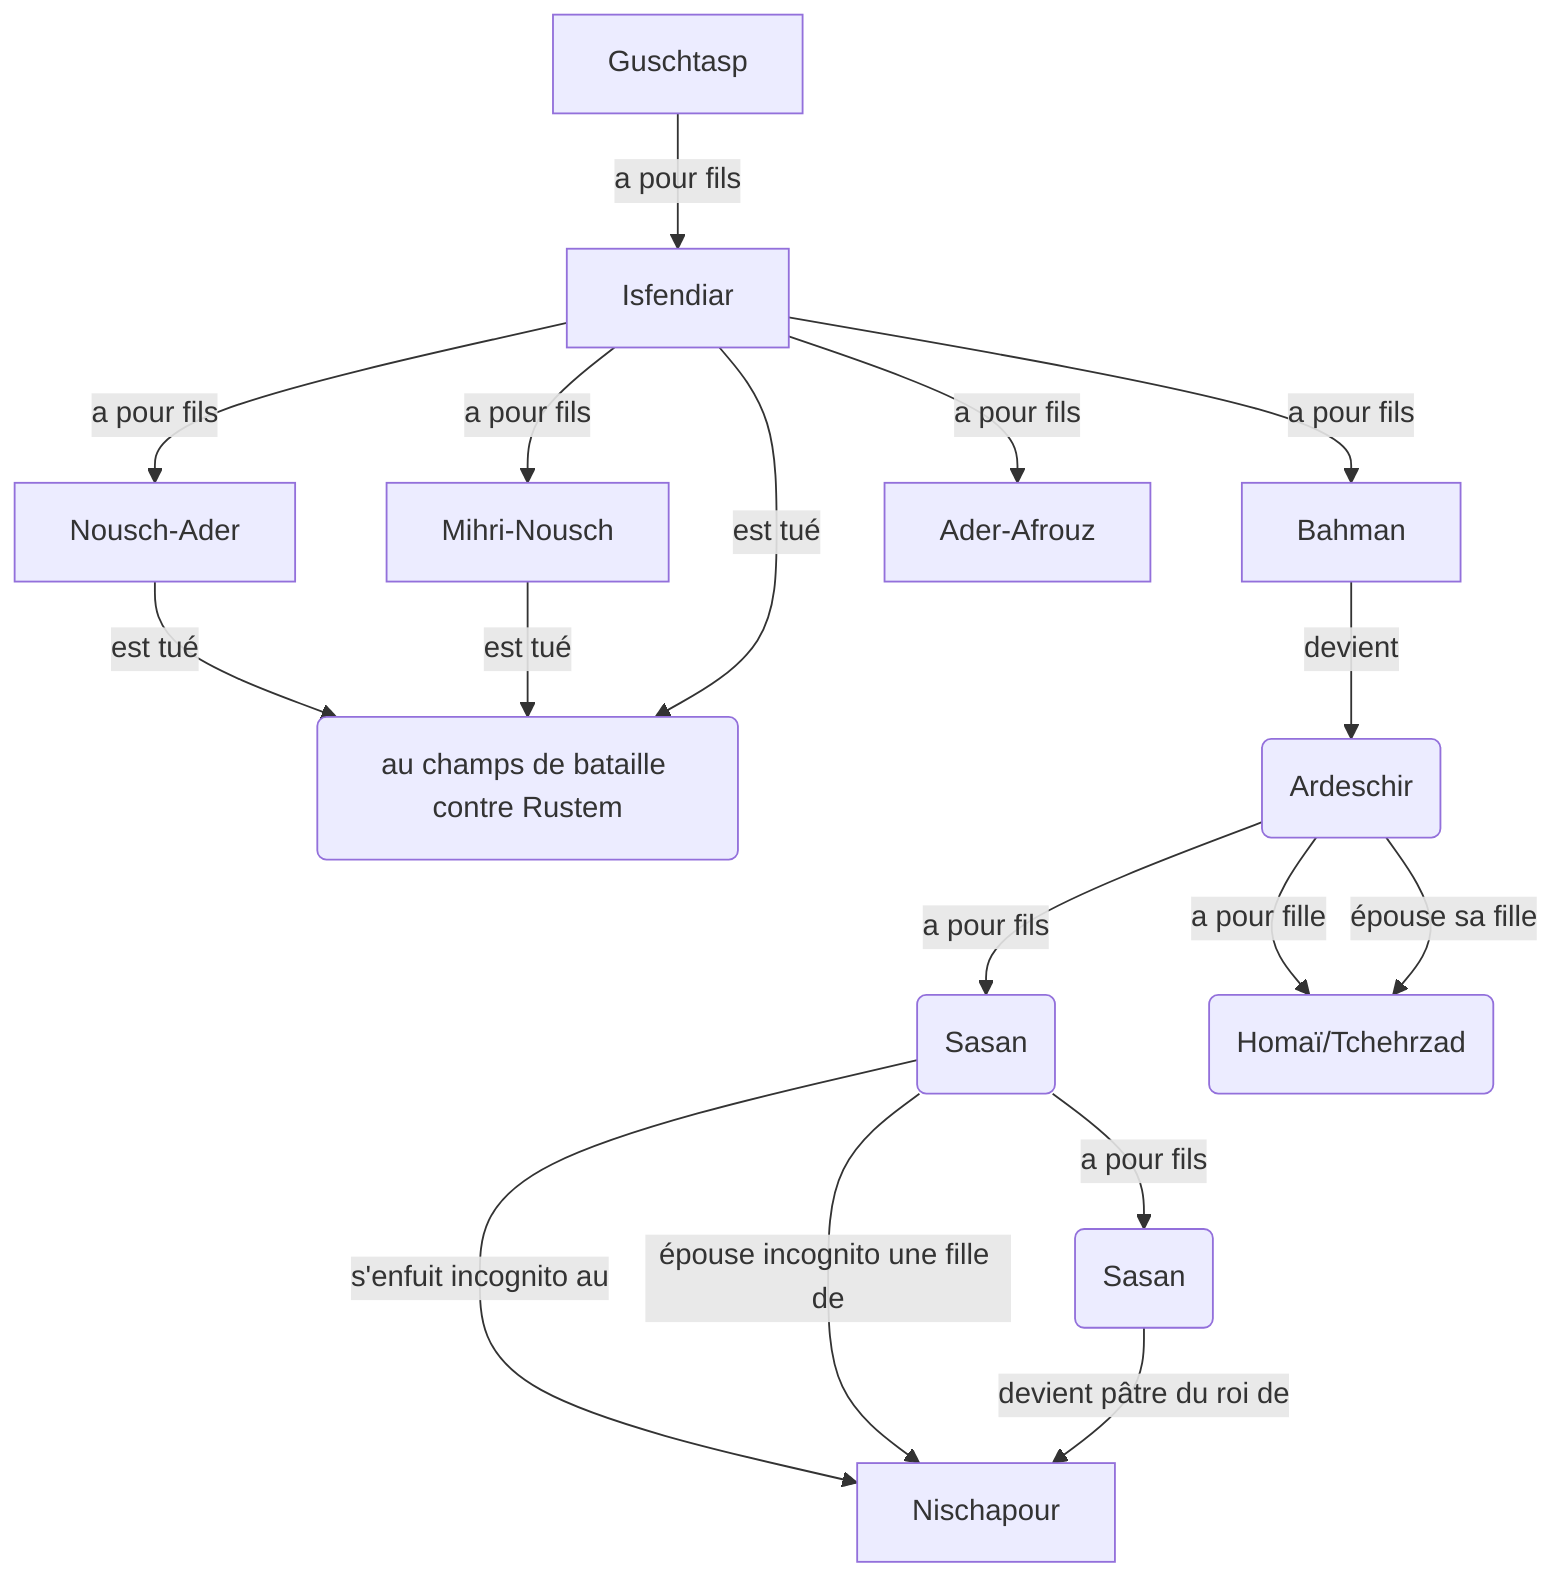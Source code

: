 graph TD
Guschtasp --a pour fils--> Isfendiar
Isfendiar --a pour fils--> Nousch-Ader
Isfendiar --a pour fils--> Mihri-Nousch
Isfendiar --a pour fils--> Bahman
Isfendiar --a pour fils--> Ader-Afrouz
Nousch-Ader --est tué --> D(au champs de bataille contre Rustem)
Mihri-Nousch --est tué --> D(au champs de bataille contre Rustem)
Isfendiar --est tué --> D(au champs de bataille contre Rustem)
Bahman --devient --> A2(Ardeschir)
A2(Ardeschir) --a pour fils--> S1(Sasan)
A2(Ardeschir) --a pour fille--> H2(Homaï/Tchehrzad)
A2(Ardeschir) --épouse sa fille--> H2(Homaï/Tchehrzad)
S1(Sasan) --s'enfuit incognito au--> Nischapour
S1(Sasan) --épouse incognito une fille de--> Nischapour
S1(Sasan) --a pour fils--> S2(Sasan)
S2(Sasan) --devient pâtre du roi de--> Nischapour